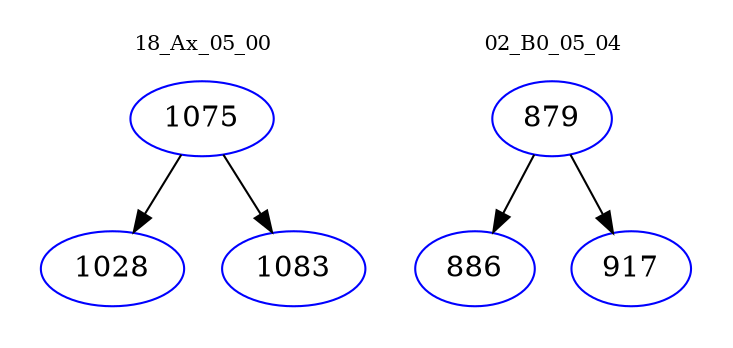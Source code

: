 digraph{
subgraph cluster_0 {
color = white
label = "18_Ax_05_00";
fontsize=10;
T0_1075 [label="1075", color="blue"]
T0_1075 -> T0_1028 [color="black"]
T0_1028 [label="1028", color="blue"]
T0_1075 -> T0_1083 [color="black"]
T0_1083 [label="1083", color="blue"]
}
subgraph cluster_1 {
color = white
label = "02_B0_05_04";
fontsize=10;
T1_879 [label="879", color="blue"]
T1_879 -> T1_886 [color="black"]
T1_886 [label="886", color="blue"]
T1_879 -> T1_917 [color="black"]
T1_917 [label="917", color="blue"]
}
}
